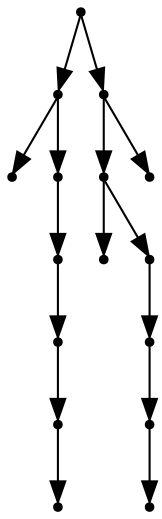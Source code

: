 digraph {
  15 [shape=point];
  6 [shape=point];
  0 [shape=point];
  5 [shape=point];
  4 [shape=point];
  3 [shape=point];
  2 [shape=point];
  1 [shape=point];
  14 [shape=point];
  12 [shape=point];
  7 [shape=point];
  11 [shape=point];
  10 [shape=point];
  9 [shape=point];
  8 [shape=point];
  13 [shape=point];
15 -> 6;
6 -> 0;
6 -> 5;
5 -> 4;
4 -> 3;
3 -> 2;
2 -> 1;
15 -> 14;
14 -> 12;
12 -> 7;
12 -> 11;
11 -> 10;
10 -> 9;
9 -> 8;
14 -> 13;
}
